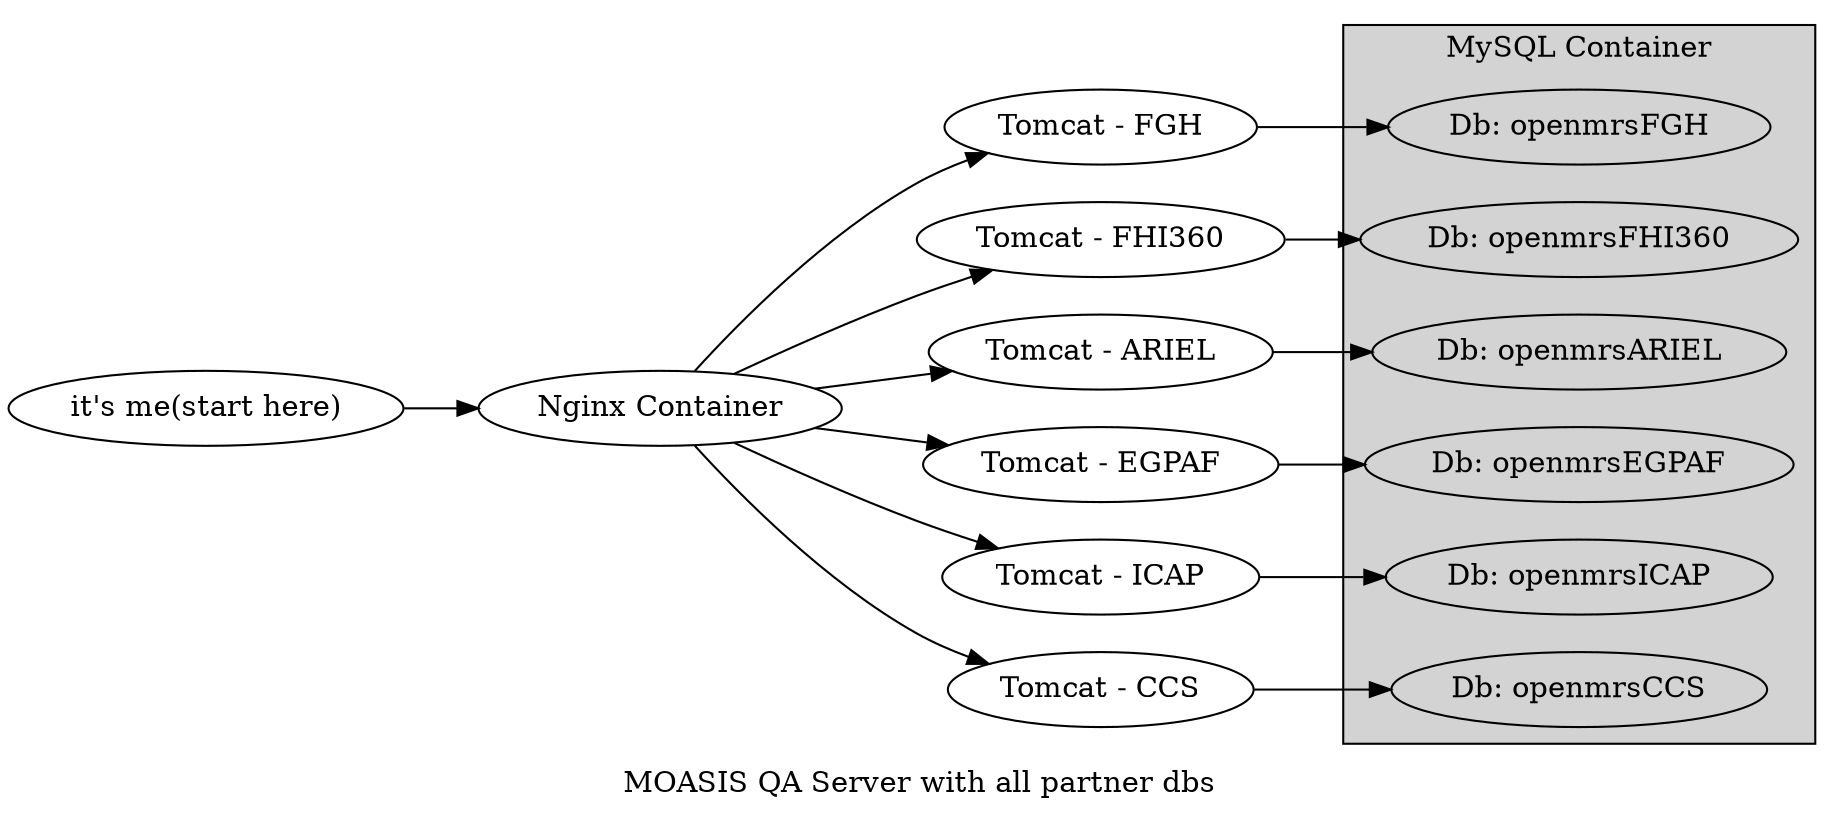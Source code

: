 digraph G {
  label="MOASIS QA Server with all partner dbs";
  rankdir="LR";

  start_here [label="it's me(start here)"];
  nginx [label="Nginx Container"];

  FGH [label="Tomcat - FGH"];
  FHI360 [label="Tomcat - FHI360"];
  ARIEL [label="Tomcat - ARIEL"];
  EGPAF [label="Tomcat - EGPAF"];
  ICAP [label="Tomcat - ICAP"];
  CCS [label="Tomcat - CCS"];

  subgraph cluster_0 {
    label="MySQL Container";
    style=filled;

    FGH_DB [label="Db: openmrsFGH"];
    ARIEL_DB [label="Db: openmrsARIEL"];
    ICAP_DB [label="Db: openmrsICAP"];
    FHI360_DB [label="Db: openmrsFHI360"];
    EGPAF_DB [label="Db: openmrsEGPAF"];
    CCS_DB [label="Db: openmrsCCS"];
  }  

  start_here -> nginx;
  nginx -> FGH -> FGH_DB;
  nginx -> ARIEL -> ARIEL_DB;
  nginx -> EGPAF -> EGPAF_DB;
  nginx -> ICAP -> ICAP_DB;
  nginx -> FHI360 -> FHI360_DB;
  nginx -> CCS -> CCS_DB;
}
